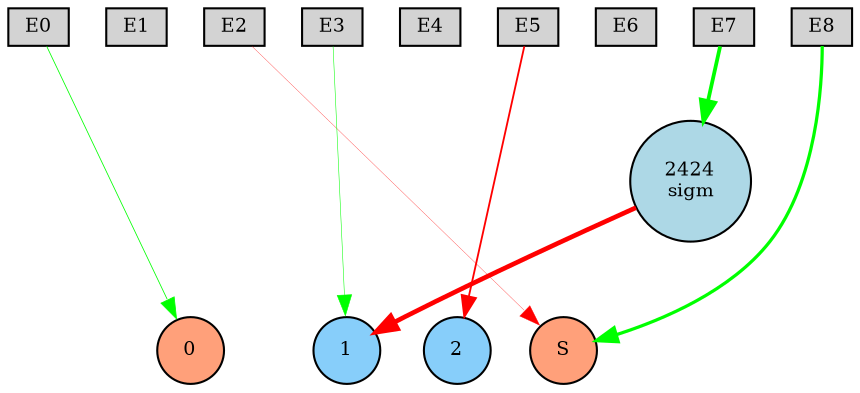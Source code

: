 digraph {
	node [fontsize=9 height=0.2 shape=circle width=0.2]
	subgraph inputs {
		node [shape=box style=filled]
		rank=source
		E0 [fillcolor=lightgray]
		E1 [fillcolor=lightgray]
		E0 -> E1 [style=invis]
		E2 [fillcolor=lightgray]
		E1 -> E2 [style=invis]
		E3 [fillcolor=lightgray]
		E2 -> E3 [style=invis]
		E4 [fillcolor=lightgray]
		E3 -> E4 [style=invis]
		E5 [fillcolor=lightgray]
		E4 -> E5 [style=invis]
		E6 [fillcolor=lightgray]
		E5 -> E6 [style=invis]
		E7 [fillcolor=lightgray]
		E6 -> E7 [style=invis]
		E8 [fillcolor=lightgray]
		E7 -> E8 [style=invis]
	}
	subgraph outputs {
		node [style=filled]
		rank=sink
		0 [fillcolor=lightsalmon fontsize=9 height=0.2 shape=circle width=0.2]
		1 [fillcolor=lightskyblue fontsize=9 height=0.2 shape=circle width=0.2]
		0 -> 1 [style=invis]
		2 [fillcolor=lightskyblue fontsize=9 height=0.2 shape=circle width=0.2]
		1 -> 2 [style=invis]
		S [fillcolor=lightsalmon fontsize=9 height=0.2 shape=circle width=0.2]
		2 -> S [style=invis]
	}
	2424 [label="2424
sigm" fillcolor=lightblue style=filled]
	E0 -> 0 [color=green penwidth=0.38722466069825856 style=solid]
	E8 -> S [color=green penwidth=1.5546238575093456 style=solid]
	E5 -> 2 [color=red penwidth=0.8782636745547762 style=solid]
	E7 -> 2424 [color=green penwidth=1.8162600341042436 style=solid]
	2424 -> 1 [color=red penwidth=2.2442820815860984 style=solid]
	E2 -> S [color=red penwidth=0.1390583226114175 style=solid]
	E3 -> 1 [color=green penwidth=0.2530346479719127 style=solid]
}
